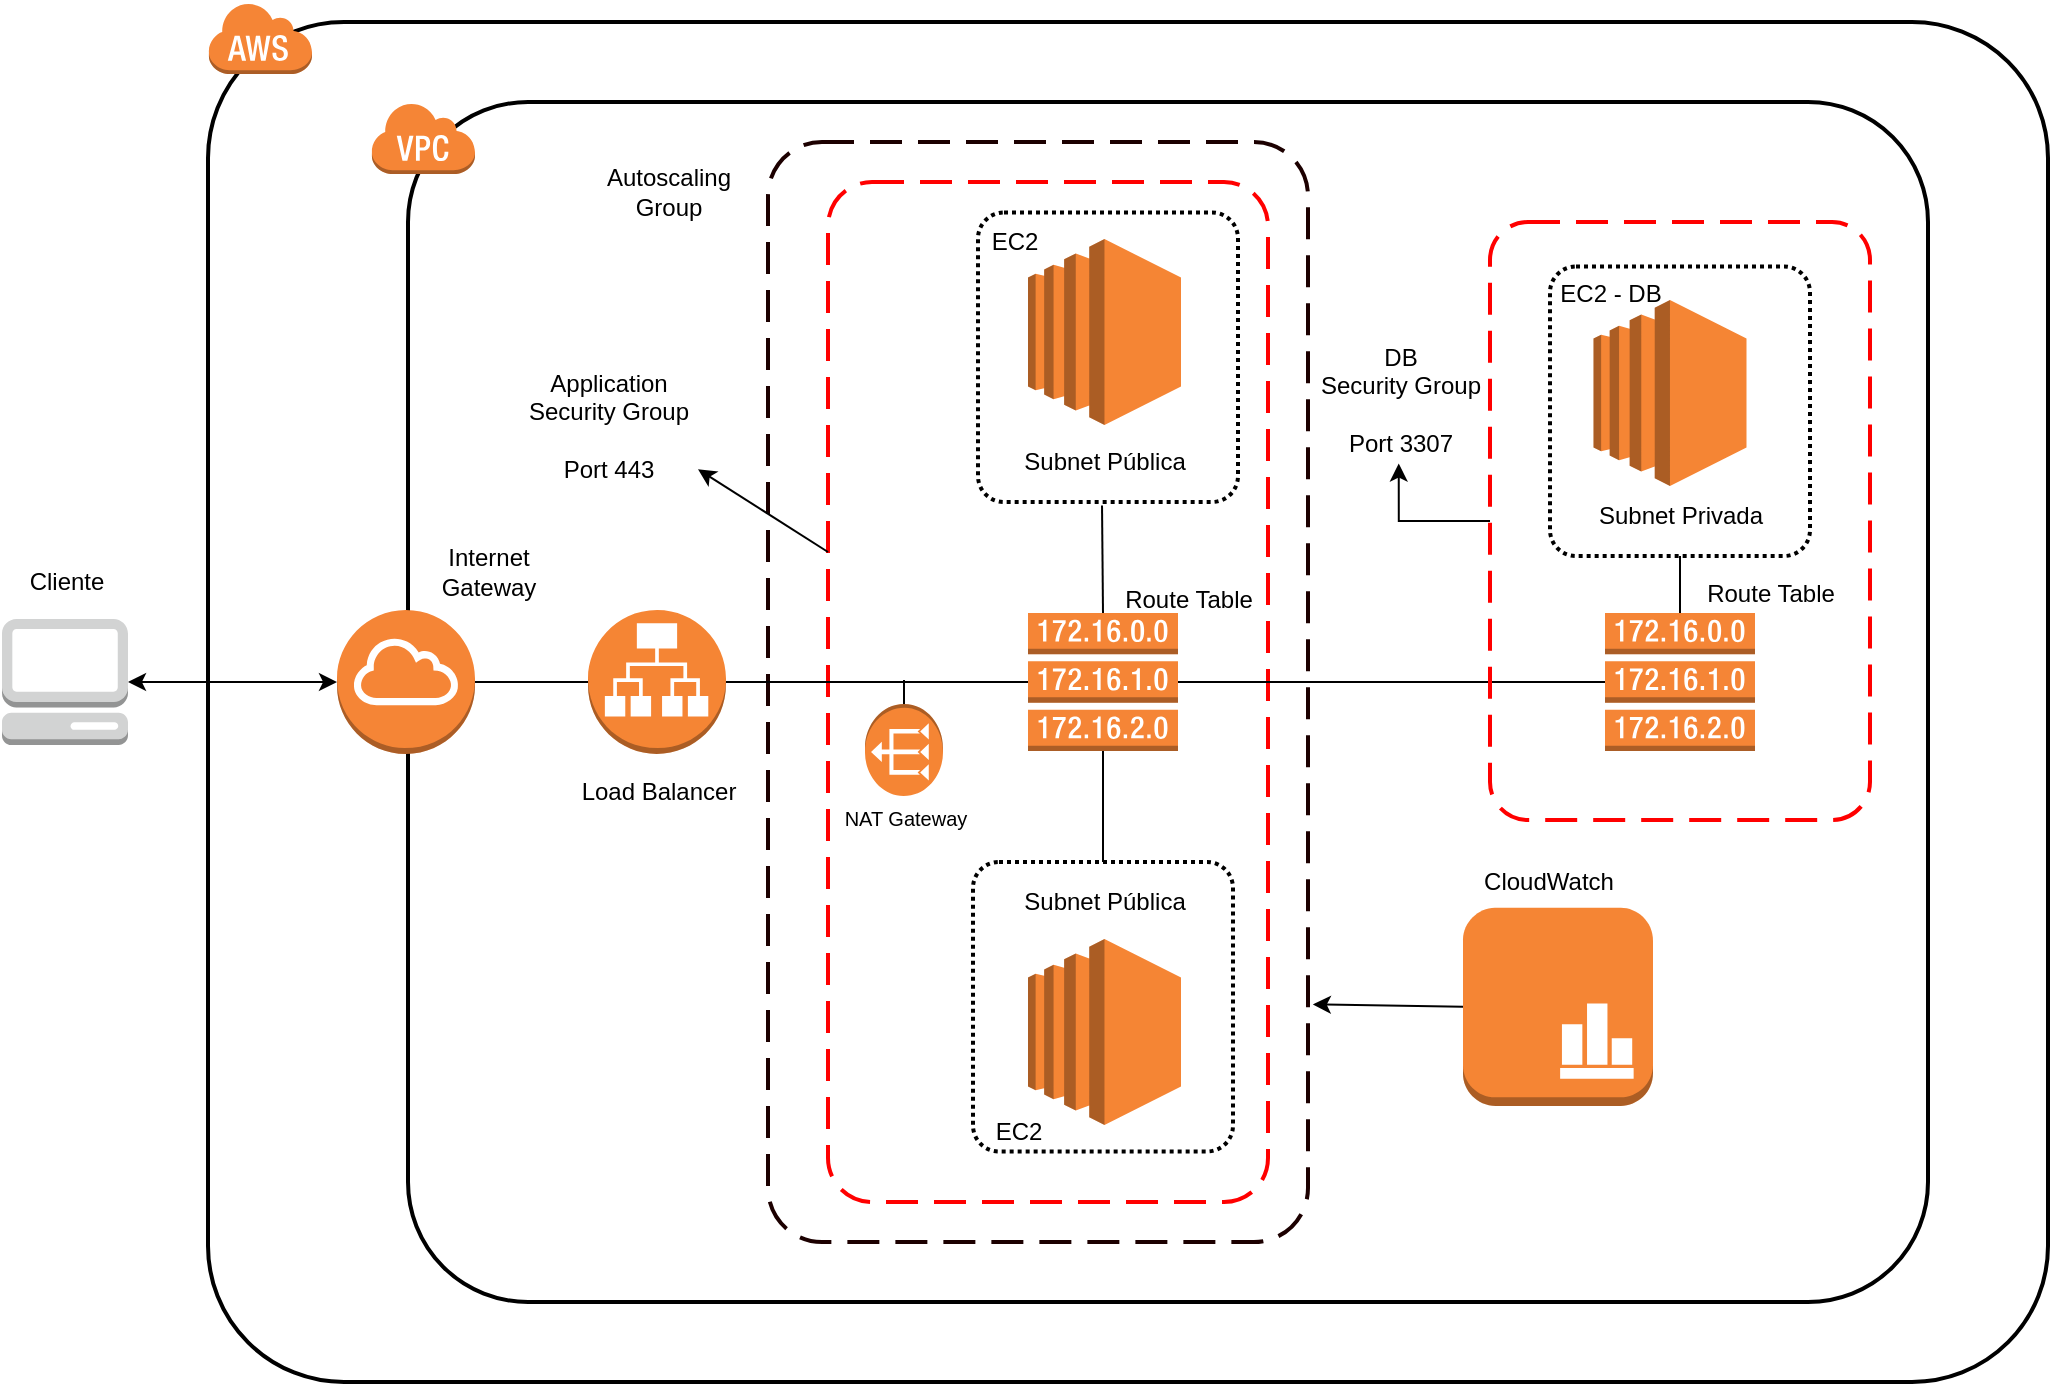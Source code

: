 <mxfile version="13.9.2" type="device"><diagram id="hq4mZcqzkhU7ifMwevmP" name="Page-1"><mxGraphModel dx="1240" dy="666" grid="0" gridSize="10" guides="1" tooltips="1" connect="1" arrows="1" fold="1" page="1" pageScale="1" pageWidth="1100" pageHeight="850" math="0" shadow="0"><root><mxCell id="0"/><mxCell id="1" parent="0"/><mxCell id="BHvYNfI9rI5jahBtbQPl-14" value="" style="rounded=1;arcSize=10;dashed=0;fillColor=none;gradientColor=none;strokeWidth=2;" parent="1" vertex="1"><mxGeometry x="130" y="40" width="920" height="680" as="geometry"/></mxCell><mxCell id="BHvYNfI9rI5jahBtbQPl-22" value="&lt;div&gt;Autoscaling&lt;/div&gt;&lt;div&gt;Group&lt;/div&gt;" style="text;html=1;align=center;verticalAlign=middle;resizable=0;points=[];autosize=1;" parent="1" vertex="1"><mxGeometry x="320" y="110" width="80" height="30" as="geometry"/></mxCell><mxCell id="BHvYNfI9rI5jahBtbQPl-16" value="" style="rounded=1;arcSize=10;dashed=0;fillColor=none;gradientColor=none;strokeWidth=2;" parent="1" vertex="1"><mxGeometry x="230" y="80" width="760" height="600" as="geometry"/></mxCell><mxCell id="BHvYNfI9rI5jahBtbQPl-19" value="" style="rounded=1;arcSize=10;dashed=1;fillColor=none;gradientColor=none;dashPattern=8 4;strokeWidth=2;strokeColor=#1C0000;" parent="1" vertex="1"><mxGeometry x="410" y="100" width="270" height="550" as="geometry"/></mxCell><mxCell id="BHvYNfI9rI5jahBtbQPl-20" value="" style="rounded=1;arcSize=10;dashed=1;strokeColor=#ff0000;fillColor=none;gradientColor=none;dashPattern=8 4;strokeWidth=2;" parent="1" vertex="1"><mxGeometry x="440" y="120" width="220" height="510" as="geometry"/></mxCell><mxCell id="BHvYNfI9rI5jahBtbQPl-2" value="&lt;div&gt;Cliente&lt;/div&gt;" style="text;html=1;align=center;verticalAlign=middle;resizable=0;points=[];autosize=1;" parent="1" vertex="1"><mxGeometry x="33.5" y="310" width="50" height="20" as="geometry"/></mxCell><mxCell id="BHvYNfI9rI5jahBtbQPl-8" style="edgeStyle=orthogonalEdgeStyle;rounded=0;orthogonalLoop=1;jettySize=auto;html=1;exitX=1;exitY=0.5;exitDx=0;exitDy=0;exitPerimeter=0;entryX=0;entryY=0.5;entryDx=0;entryDy=0;entryPerimeter=0;startArrow=classic;startFill=1;" parent="1" source="BHvYNfI9rI5jahBtbQPl-4" target="BHvYNfI9rI5jahBtbQPl-6" edge="1"><mxGeometry relative="1" as="geometry"/></mxCell><mxCell id="BHvYNfI9rI5jahBtbQPl-4" value="" style="outlineConnect=0;dashed=0;verticalLabelPosition=bottom;verticalAlign=top;align=center;html=1;shape=mxgraph.aws3.management_console;fillColor=#D2D3D3;gradientColor=none;" parent="1" vertex="1"><mxGeometry x="27" y="338.5" width="63" height="63" as="geometry"/></mxCell><mxCell id="BHvYNfI9rI5jahBtbQPl-12" style="edgeStyle=orthogonalEdgeStyle;rounded=0;orthogonalLoop=1;jettySize=auto;html=1;exitX=1;exitY=0.5;exitDx=0;exitDy=0;exitPerimeter=0;entryX=0;entryY=0.5;entryDx=0;entryDy=0;entryPerimeter=0;endArrow=none;endFill=0;" parent="1" source="BHvYNfI9rI5jahBtbQPl-6" target="BHvYNfI9rI5jahBtbQPl-11" edge="1"><mxGeometry relative="1" as="geometry"/></mxCell><mxCell id="BHvYNfI9rI5jahBtbQPl-6" value="" style="outlineConnect=0;dashed=0;verticalLabelPosition=bottom;verticalAlign=top;align=center;html=1;shape=mxgraph.aws3.internet_gateway;fillColor=#F58536;gradientColor=none;" parent="1" vertex="1"><mxGeometry x="194.5" y="334" width="69" height="72" as="geometry"/></mxCell><mxCell id="BHvYNfI9rI5jahBtbQPl-7" value="&lt;div&gt;Internet &lt;br&gt;&lt;/div&gt;&lt;div&gt;Gateway&lt;/div&gt;" style="text;html=1;align=center;verticalAlign=middle;resizable=0;points=[];autosize=1;" parent="1" vertex="1"><mxGeometry x="240" y="300" width="60" height="30" as="geometry"/></mxCell><mxCell id="BHvYNfI9rI5jahBtbQPl-9" value="" style="outlineConnect=0;dashed=0;verticalLabelPosition=bottom;verticalAlign=top;align=center;html=1;shape=mxgraph.aws3.ec2;fillColor=#F58534;gradientColor=none;" parent="1" vertex="1"><mxGeometry x="540" y="148.5" width="76.5" height="93" as="geometry"/></mxCell><mxCell id="BHvYNfI9rI5jahBtbQPl-10" value="" style="outlineConnect=0;dashed=0;verticalLabelPosition=bottom;verticalAlign=top;align=center;html=1;shape=mxgraph.aws3.ec2;fillColor=#F58534;gradientColor=none;" parent="1" vertex="1"><mxGeometry x="540" y="498.5" width="76.5" height="93" as="geometry"/></mxCell><mxCell id="BHvYNfI9rI5jahBtbQPl-25" style="edgeStyle=none;rounded=0;orthogonalLoop=1;jettySize=auto;html=1;exitX=1;exitY=0.5;exitDx=0;exitDy=0;exitPerimeter=0;entryX=0;entryY=0.5;entryDx=0;entryDy=0;entryPerimeter=0;startArrow=none;startFill=0;endArrow=none;endFill=0;" parent="1" source="BHvYNfI9rI5jahBtbQPl-11" target="BHvYNfI9rI5jahBtbQPl-24" edge="1"><mxGeometry relative="1" as="geometry"/></mxCell><mxCell id="BHvYNfI9rI5jahBtbQPl-11" value="" style="outlineConnect=0;dashed=0;verticalLabelPosition=bottom;verticalAlign=top;align=center;html=1;shape=mxgraph.aws3.application_load_balancer;fillColor=#F58534;gradientColor=none;" parent="1" vertex="1"><mxGeometry x="320" y="334" width="69" height="72" as="geometry"/></mxCell><mxCell id="BHvYNfI9rI5jahBtbQPl-13" value="&lt;div&gt;Load Balancer&lt;/div&gt;" style="text;html=1;align=center;verticalAlign=middle;resizable=0;points=[];autosize=1;" parent="1" vertex="1"><mxGeometry x="309.5" y="415" width="90" height="20" as="geometry"/></mxCell><mxCell id="BHvYNfI9rI5jahBtbQPl-15" value="" style="dashed=0;html=1;shape=mxgraph.aws3.cloud;fillColor=#F58536;gradientColor=none;dashed=0;" parent="1" vertex="1"><mxGeometry x="130" y="30" width="52" height="36" as="geometry"/></mxCell><mxCell id="BHvYNfI9rI5jahBtbQPl-17" value="" style="dashed=0;html=1;shape=mxgraph.aws3.virtual_private_cloud;fillColor=#F58536;gradientColor=none;dashed=0;" parent="1" vertex="1"><mxGeometry x="211.5" y="80" width="52" height="36" as="geometry"/></mxCell><mxCell id="BHvYNfI9rI5jahBtbQPl-23" value="" style="rounded=0;orthogonalLoop=1;jettySize=auto;html=1;startArrow=classic;startFill=1;endArrow=none;endFill=0;" parent="1" source="BHvYNfI9rI5jahBtbQPl-21" target="BHvYNfI9rI5jahBtbQPl-20" edge="1"><mxGeometry relative="1" as="geometry"/></mxCell><mxCell id="BHvYNfI9rI5jahBtbQPl-21" value="&lt;div&gt;&lt;br&gt;&lt;/div&gt;&lt;div&gt;Application&lt;br&gt;&lt;/div&gt;&lt;div&gt;Security Group&lt;/div&gt;&lt;div&gt;&lt;br&gt;&lt;/div&gt;&lt;div&gt;Port 443&lt;/div&gt;" style="text;html=1;align=center;verticalAlign=middle;resizable=0;points=[];autosize=1;" parent="1" vertex="1"><mxGeometry x="285" y="198" width="90" height="74" as="geometry"/></mxCell><mxCell id="BHvYNfI9rI5jahBtbQPl-27" style="edgeStyle=none;rounded=0;orthogonalLoop=1;jettySize=auto;html=1;exitX=0.5;exitY=0;exitDx=0;exitDy=0;exitPerimeter=0;startArrow=none;startFill=0;endArrow=none;endFill=0;entryX=0.477;entryY=1.012;entryDx=0;entryDy=0;entryPerimeter=0;" parent="1" source="BHvYNfI9rI5jahBtbQPl-24" target="BHvYNfI9rI5jahBtbQPl-31" edge="1"><mxGeometry relative="1" as="geometry"/></mxCell><mxCell id="BHvYNfI9rI5jahBtbQPl-28" style="edgeStyle=none;rounded=0;orthogonalLoop=1;jettySize=auto;html=1;exitX=0.5;exitY=1;exitDx=0;exitDy=0;exitPerimeter=0;startArrow=none;startFill=0;endArrow=none;endFill=0;entryX=0.5;entryY=0;entryDx=0;entryDy=0;" parent="1" source="BHvYNfI9rI5jahBtbQPl-24" target="BHvYNfI9rI5jahBtbQPl-32" edge="1"><mxGeometry relative="1" as="geometry"/></mxCell><mxCell id="BHvYNfI9rI5jahBtbQPl-42" style="edgeStyle=none;rounded=0;orthogonalLoop=1;jettySize=auto;html=1;exitX=1;exitY=0.5;exitDx=0;exitDy=0;exitPerimeter=0;entryX=0;entryY=0.5;entryDx=0;entryDy=0;entryPerimeter=0;startArrow=none;startFill=0;endArrow=none;endFill=0;" parent="1" source="BHvYNfI9rI5jahBtbQPl-24" target="BHvYNfI9rI5jahBtbQPl-41" edge="1"><mxGeometry relative="1" as="geometry"/></mxCell><mxCell id="BHvYNfI9rI5jahBtbQPl-24" value="" style="outlineConnect=0;dashed=0;verticalLabelPosition=bottom;verticalAlign=top;align=center;html=1;shape=mxgraph.aws3.route_table;fillColor=#F58536;gradientColor=none;" parent="1" vertex="1"><mxGeometry x="540" y="335.5" width="75" height="69" as="geometry"/></mxCell><mxCell id="BHvYNfI9rI5jahBtbQPl-29" value="Route Table" style="text;html=1;align=center;verticalAlign=middle;resizable=0;points=[];autosize=1;" parent="1" vertex="1"><mxGeometry x="580" y="318.5" width="80" height="20" as="geometry"/></mxCell><mxCell id="BHvYNfI9rI5jahBtbQPl-31" value="" style="rounded=1;arcSize=10;dashed=1;fillColor=none;gradientColor=none;dashPattern=1 1;strokeWidth=2;" parent="1" vertex="1"><mxGeometry x="515" y="135.25" width="130" height="144.75" as="geometry"/></mxCell><mxCell id="BHvYNfI9rI5jahBtbQPl-32" value="" style="rounded=1;arcSize=10;dashed=1;fillColor=none;gradientColor=none;dashPattern=1 1;strokeWidth=2;" parent="1" vertex="1"><mxGeometry x="512.5" y="460" width="130" height="144.75" as="geometry"/></mxCell><mxCell id="BHvYNfI9rI5jahBtbQPl-33" value="&lt;div&gt;Subnet Pública&lt;/div&gt;" style="text;html=1;align=center;verticalAlign=middle;resizable=0;points=[];autosize=1;" parent="1" vertex="1"><mxGeometry x="527.5" y="250" width="100" height="20" as="geometry"/></mxCell><mxCell id="BHvYNfI9rI5jahBtbQPl-34" value="&lt;div&gt;Subnet Pública&lt;/div&gt;" style="text;html=1;align=center;verticalAlign=middle;resizable=0;points=[];autosize=1;" parent="1" vertex="1"><mxGeometry x="527.5" y="470" width="100" height="20" as="geometry"/></mxCell><mxCell id="BHvYNfI9rI5jahBtbQPl-35" value="&lt;div&gt;EC2&lt;/div&gt;" style="text;html=1;align=center;verticalAlign=middle;resizable=0;points=[];autosize=1;" parent="1" vertex="1"><mxGeometry x="515" y="584.75" width="40" height="20" as="geometry"/></mxCell><mxCell id="BHvYNfI9rI5jahBtbQPl-36" value="&lt;div&gt;EC2&lt;/div&gt;" style="text;html=1;align=center;verticalAlign=middle;resizable=0;points=[];autosize=1;" parent="1" vertex="1"><mxGeometry x="512.5" y="140" width="40" height="20" as="geometry"/></mxCell><mxCell id="BHvYNfI9rI5jahBtbQPl-37" value="" style="rounded=1;arcSize=10;dashed=1;fillColor=none;gradientColor=none;dashPattern=1 1;strokeWidth=2;" parent="1" vertex="1"><mxGeometry x="801" y="162.25" width="130" height="144.75" as="geometry"/></mxCell><mxCell id="BHvYNfI9rI5jahBtbQPl-40" value="&lt;div&gt;Subnet Privada&lt;br&gt;&lt;/div&gt;" style="text;html=1;align=center;verticalAlign=middle;resizable=0;points=[];autosize=1;" parent="1" vertex="1"><mxGeometry x="816" y="277" width="100" height="20" as="geometry"/></mxCell><mxCell id="BHvYNfI9rI5jahBtbQPl-43" style="edgeStyle=none;rounded=0;orthogonalLoop=1;jettySize=auto;html=1;exitX=0.5;exitY=0;exitDx=0;exitDy=0;exitPerimeter=0;entryX=0.5;entryY=1;entryDx=0;entryDy=0;startArrow=none;startFill=0;endArrow=none;endFill=0;" parent="1" source="BHvYNfI9rI5jahBtbQPl-41" target="BHvYNfI9rI5jahBtbQPl-37" edge="1"><mxGeometry relative="1" as="geometry"/></mxCell><mxCell id="BHvYNfI9rI5jahBtbQPl-41" value="" style="outlineConnect=0;dashed=0;verticalLabelPosition=bottom;verticalAlign=top;align=center;html=1;shape=mxgraph.aws3.route_table;fillColor=#F58536;gradientColor=none;" parent="1" vertex="1"><mxGeometry x="828.5" y="335.5" width="75" height="69" as="geometry"/></mxCell><mxCell id="BHvYNfI9rI5jahBtbQPl-46" style="edgeStyle=none;rounded=0;orthogonalLoop=1;jettySize=auto;html=1;exitX=0;exitY=0.5;exitDx=0;exitDy=0;exitPerimeter=0;entryX=1.009;entryY=0.784;entryDx=0;entryDy=0;entryPerimeter=0;startArrow=none;startFill=0;endArrow=classic;endFill=1;" parent="1" source="BHvYNfI9rI5jahBtbQPl-44" target="BHvYNfI9rI5jahBtbQPl-19" edge="1"><mxGeometry relative="1" as="geometry"/></mxCell><mxCell id="BHvYNfI9rI5jahBtbQPl-44" value="" style="outlineConnect=0;dashed=0;verticalLabelPosition=bottom;verticalAlign=top;align=center;html=1;shape=mxgraph.aws3.instance_with_cloudwatch;fillColor=#F58534;gradientColor=none;strokeColor=#1C0000;" parent="1" vertex="1"><mxGeometry x="757.5" y="482.82" width="95" height="99.12" as="geometry"/></mxCell><mxCell id="BHvYNfI9rI5jahBtbQPl-45" value="CloudWatch" style="text;html=1;align=center;verticalAlign=middle;resizable=0;points=[];autosize=1;" parent="1" vertex="1"><mxGeometry x="760" y="460" width="80" height="20" as="geometry"/></mxCell><mxCell id="BHvYNfI9rI5jahBtbQPl-47" value="Route Table" style="text;html=1;align=center;verticalAlign=middle;resizable=0;points=[];autosize=1;" parent="1" vertex="1"><mxGeometry x="871" y="315.5" width="80" height="20" as="geometry"/></mxCell><mxCell id="q_kmMsqT8O5mZkO9O_t6-2" value="" style="outlineConnect=0;dashed=0;verticalLabelPosition=bottom;verticalAlign=top;align=center;html=1;shape=mxgraph.aws3.ec2;fillColor=#F58534;gradientColor=none;" parent="1" vertex="1"><mxGeometry x="822.75" y="179" width="76.5" height="93" as="geometry"/></mxCell><mxCell id="q_kmMsqT8O5mZkO9O_t6-3" value="&lt;div&gt;EC2 - DB&lt;/div&gt;" style="text;html=1;align=center;verticalAlign=middle;resizable=0;points=[];autosize=1;" parent="1" vertex="1"><mxGeometry x="801" y="167" width="60" height="18" as="geometry"/></mxCell><mxCell id="rlCfWDVmaC-eZR5t-uAZ-1" style="edgeStyle=orthogonalEdgeStyle;rounded=0;orthogonalLoop=1;jettySize=auto;html=1;exitX=0;exitY=0.5;exitDx=0;exitDy=0;entryX=0.493;entryY=1.024;entryDx=0;entryDy=0;entryPerimeter=0;" edge="1" parent="1" source="q_kmMsqT8O5mZkO9O_t6-5" target="q_kmMsqT8O5mZkO9O_t6-6"><mxGeometry relative="1" as="geometry"/></mxCell><mxCell id="q_kmMsqT8O5mZkO9O_t6-5" value="" style="rounded=1;arcSize=10;dashed=1;strokeColor=#ff0000;fillColor=none;gradientColor=none;dashPattern=8 4;strokeWidth=2;" parent="1" vertex="1"><mxGeometry x="771" y="140" width="190" height="299" as="geometry"/></mxCell><mxCell id="q_kmMsqT8O5mZkO9O_t6-6" value="&lt;div&gt;&lt;br&gt;&lt;/div&gt;&lt;div&gt;DB&lt;br&gt;&lt;/div&gt;&lt;div&gt;Security Group&lt;/div&gt;&lt;div&gt;&lt;br&gt;&lt;/div&gt;&lt;div&gt;Port 3307&lt;br&gt;&lt;/div&gt;" style="text;html=1;align=center;verticalAlign=middle;resizable=0;points=[];autosize=1;" parent="1" vertex="1"><mxGeometry x="681" y="185" width="90" height="74" as="geometry"/></mxCell><mxCell id="rlCfWDVmaC-eZR5t-uAZ-3" style="edgeStyle=orthogonalEdgeStyle;rounded=0;orthogonalLoop=1;jettySize=auto;html=1;exitX=0.5;exitY=1;exitDx=0;exitDy=0;exitPerimeter=0;endArrow=none;endFill=0;" edge="1" parent="1" source="rlCfWDVmaC-eZR5t-uAZ-2"><mxGeometry relative="1" as="geometry"><mxPoint x="478" y="369" as="targetPoint"/></mxGeometry></mxCell><mxCell id="rlCfWDVmaC-eZR5t-uAZ-2" value="" style="outlineConnect=0;dashed=0;verticalLabelPosition=bottom;verticalAlign=top;align=center;html=1;shape=mxgraph.aws3.vpc_nat_gateway;fillColor=#F58534;gradientColor=none;direction=west;" vertex="1" parent="1"><mxGeometry x="458.5" y="381" width="39" height="46" as="geometry"/></mxCell><mxCell id="rlCfWDVmaC-eZR5t-uAZ-4" value="NAT Gateway" style="text;html=1;strokeColor=none;fillColor=none;align=center;verticalAlign=middle;whiteSpace=wrap;rounded=0;fontSize=10;" vertex="1" parent="1"><mxGeometry x="445" y="432" width="67.5" height="12" as="geometry"/></mxCell></root></mxGraphModel></diagram></mxfile>